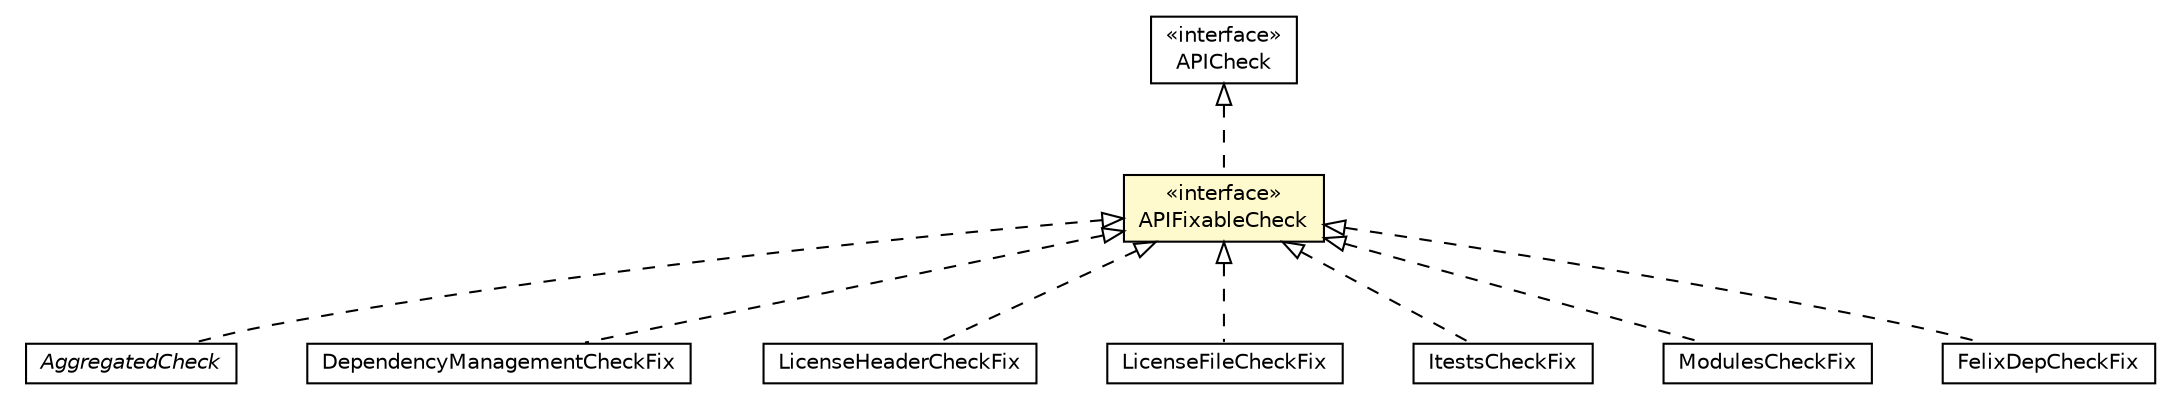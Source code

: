 #!/usr/local/bin/dot
#
# Class diagram 
# Generated by UMLGraph version R5_6-24-gf6e263 (http://www.umlgraph.org/)
#

digraph G {
	edge [fontname="Helvetica",fontsize=10,labelfontname="Helvetica",labelfontsize=10];
	node [fontname="Helvetica",fontsize=10,shape=plaintext];
	nodesep=0.25;
	ranksep=0.5;
	// org.universAAL.support.directives.api.AggregatedCheck
	c1615914 [label=<<table title="org.universAAL.support.directives.api.AggregatedCheck" border="0" cellborder="1" cellspacing="0" cellpadding="2" port="p" href="./AggregatedCheck.html">
		<tr><td><table border="0" cellspacing="0" cellpadding="1">
<tr><td align="center" balign="center"><font face="Helvetica-Oblique"> AggregatedCheck </font></td></tr>
		</table></td></tr>
		</table>>, URL="./AggregatedCheck.html", fontname="Helvetica", fontcolor="black", fontsize=10.0];
	// org.universAAL.support.directives.api.APICheck
	c1615917 [label=<<table title="org.universAAL.support.directives.api.APICheck" border="0" cellborder="1" cellspacing="0" cellpadding="2" port="p" href="./APICheck.html">
		<tr><td><table border="0" cellspacing="0" cellpadding="1">
<tr><td align="center" balign="center"> &#171;interface&#187; </td></tr>
<tr><td align="center" balign="center"> APICheck </td></tr>
		</table></td></tr>
		</table>>, URL="./APICheck.html", fontname="Helvetica", fontcolor="black", fontsize=10.0];
	// org.universAAL.support.directives.api.APIFixableCheck
	c1615918 [label=<<table title="org.universAAL.support.directives.api.APIFixableCheck" border="0" cellborder="1" cellspacing="0" cellpadding="2" port="p" bgcolor="lemonChiffon" href="./APIFixableCheck.html">
		<tr><td><table border="0" cellspacing="0" cellpadding="1">
<tr><td align="center" balign="center"> &#171;interface&#187; </td></tr>
<tr><td align="center" balign="center"> APIFixableCheck </td></tr>
		</table></td></tr>
		</table>>, URL="./APIFixableCheck.html", fontname="Helvetica", fontcolor="black", fontsize=10.0];
	// org.universAAL.support.directives.checks.DependencyManagementCheckFix
	c1615921 [label=<<table title="org.universAAL.support.directives.checks.DependencyManagementCheckFix" border="0" cellborder="1" cellspacing="0" cellpadding="2" port="p" href="../checks/DependencyManagementCheckFix.html">
		<tr><td><table border="0" cellspacing="0" cellpadding="1">
<tr><td align="center" balign="center"> DependencyManagementCheckFix </td></tr>
		</table></td></tr>
		</table>>, URL="../checks/DependencyManagementCheckFix.html", fontname="Helvetica", fontcolor="black", fontsize=10.0];
	// org.universAAL.support.directives.checks.LicenseHeaderCheckFix
	c1615922 [label=<<table title="org.universAAL.support.directives.checks.LicenseHeaderCheckFix" border="0" cellborder="1" cellspacing="0" cellpadding="2" port="p" href="../checks/LicenseHeaderCheckFix.html">
		<tr><td><table border="0" cellspacing="0" cellpadding="1">
<tr><td align="center" balign="center"> LicenseHeaderCheckFix </td></tr>
		</table></td></tr>
		</table>>, URL="../checks/LicenseHeaderCheckFix.html", fontname="Helvetica", fontcolor="black", fontsize=10.0];
	// org.universAAL.support.directives.checks.LicenseFileCheckFix
	c1615927 [label=<<table title="org.universAAL.support.directives.checks.LicenseFileCheckFix" border="0" cellborder="1" cellspacing="0" cellpadding="2" port="p" href="../checks/LicenseFileCheckFix.html">
		<tr><td><table border="0" cellspacing="0" cellpadding="1">
<tr><td align="center" balign="center"> LicenseFileCheckFix </td></tr>
		</table></td></tr>
		</table>>, URL="../checks/LicenseFileCheckFix.html", fontname="Helvetica", fontcolor="black", fontsize=10.0];
	// org.universAAL.support.directives.checks.ItestsCheckFix
	c1615928 [label=<<table title="org.universAAL.support.directives.checks.ItestsCheckFix" border="0" cellborder="1" cellspacing="0" cellpadding="2" port="p" href="../checks/ItestsCheckFix.html">
		<tr><td><table border="0" cellspacing="0" cellpadding="1">
<tr><td align="center" balign="center"> ItestsCheckFix </td></tr>
		</table></td></tr>
		</table>>, URL="../checks/ItestsCheckFix.html", fontname="Helvetica", fontcolor="black", fontsize=10.0];
	// org.universAAL.support.directives.checks.ModulesCheckFix
	c1615931 [label=<<table title="org.universAAL.support.directives.checks.ModulesCheckFix" border="0" cellborder="1" cellspacing="0" cellpadding="2" port="p" href="../checks/ModulesCheckFix.html">
		<tr><td><table border="0" cellspacing="0" cellpadding="1">
<tr><td align="center" balign="center"> ModulesCheckFix </td></tr>
		</table></td></tr>
		</table>>, URL="../checks/ModulesCheckFix.html", fontname="Helvetica", fontcolor="black", fontsize=10.0];
	// org.universAAL.support.directives.checks.FelixDepCheckFix
	c1615932 [label=<<table title="org.universAAL.support.directives.checks.FelixDepCheckFix" border="0" cellborder="1" cellspacing="0" cellpadding="2" port="p" href="../checks/FelixDepCheckFix.html">
		<tr><td><table border="0" cellspacing="0" cellpadding="1">
<tr><td align="center" balign="center"> FelixDepCheckFix </td></tr>
		</table></td></tr>
		</table>>, URL="../checks/FelixDepCheckFix.html", fontname="Helvetica", fontcolor="black", fontsize=10.0];
	//org.universAAL.support.directives.api.AggregatedCheck implements org.universAAL.support.directives.api.APIFixableCheck
	c1615918:p -> c1615914:p [dir=back,arrowtail=empty,style=dashed];
	//org.universAAL.support.directives.api.APIFixableCheck implements org.universAAL.support.directives.api.APICheck
	c1615917:p -> c1615918:p [dir=back,arrowtail=empty,style=dashed];
	//org.universAAL.support.directives.checks.DependencyManagementCheckFix implements org.universAAL.support.directives.api.APIFixableCheck
	c1615918:p -> c1615921:p [dir=back,arrowtail=empty,style=dashed];
	//org.universAAL.support.directives.checks.LicenseHeaderCheckFix implements org.universAAL.support.directives.api.APIFixableCheck
	c1615918:p -> c1615922:p [dir=back,arrowtail=empty,style=dashed];
	//org.universAAL.support.directives.checks.LicenseFileCheckFix implements org.universAAL.support.directives.api.APIFixableCheck
	c1615918:p -> c1615927:p [dir=back,arrowtail=empty,style=dashed];
	//org.universAAL.support.directives.checks.ItestsCheckFix implements org.universAAL.support.directives.api.APIFixableCheck
	c1615918:p -> c1615928:p [dir=back,arrowtail=empty,style=dashed];
	//org.universAAL.support.directives.checks.ModulesCheckFix implements org.universAAL.support.directives.api.APIFixableCheck
	c1615918:p -> c1615931:p [dir=back,arrowtail=empty,style=dashed];
	//org.universAAL.support.directives.checks.FelixDepCheckFix implements org.universAAL.support.directives.api.APIFixableCheck
	c1615918:p -> c1615932:p [dir=back,arrowtail=empty,style=dashed];
}

